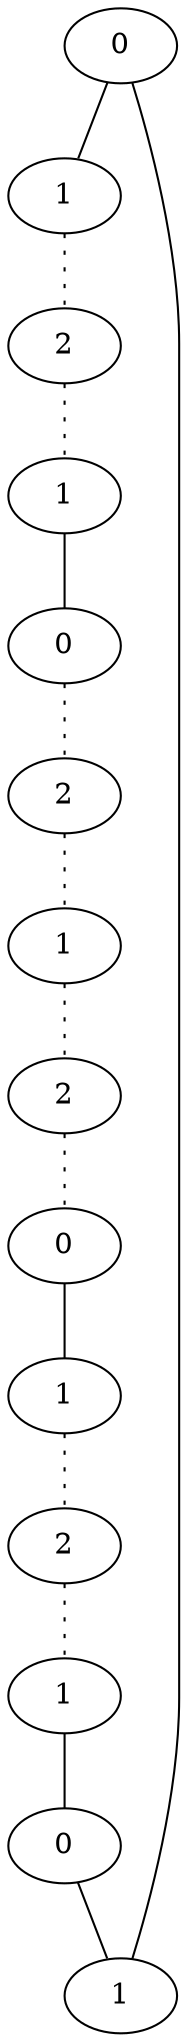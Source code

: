 graph {
a0[label=0];
a1[label=1];
a2[label=2];
a3[label=1];
a4[label=0];
a5[label=2];
a6[label=1];
a7[label=2];
a8[label=0];
a9[label=1];
a10[label=2];
a11[label=1];
a12[label=0];
a13[label=1];
a0 -- a1;
a0 -- a13;
a1 -- a2 [style=dotted];
a2 -- a3 [style=dotted];
a3 -- a4;
a4 -- a5 [style=dotted];
a5 -- a6 [style=dotted];
a6 -- a7 [style=dotted];
a7 -- a8 [style=dotted];
a8 -- a9;
a9 -- a10 [style=dotted];
a10 -- a11 [style=dotted];
a11 -- a12;
a12 -- a13;
}
